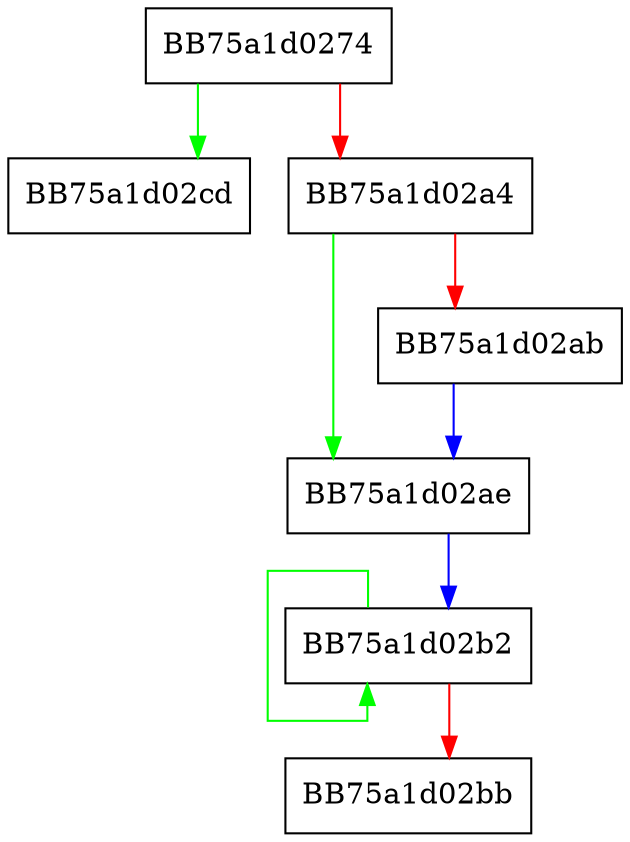 digraph genPropHash {
  node [shape="box"];
  graph [splines=ortho];
  BB75a1d0274 -> BB75a1d02cd [color="green"];
  BB75a1d0274 -> BB75a1d02a4 [color="red"];
  BB75a1d02a4 -> BB75a1d02ae [color="green"];
  BB75a1d02a4 -> BB75a1d02ab [color="red"];
  BB75a1d02ab -> BB75a1d02ae [color="blue"];
  BB75a1d02ae -> BB75a1d02b2 [color="blue"];
  BB75a1d02b2 -> BB75a1d02b2 [color="green"];
  BB75a1d02b2 -> BB75a1d02bb [color="red"];
}